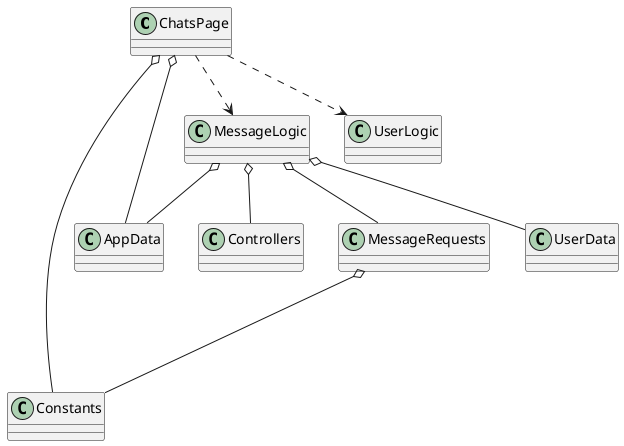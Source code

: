 @startuml
'https://plantuml.com/class-diagram

class ChatsPage
class Constants
class Controllers
class MessageLogic
class MessageRequests
class AppData
class UserData
class UserLogic

ChatsPage o- Constants
ChatsPage ..> UserLogic
MessageRequests o--- Constants
MessageLogic o-- Controllers
ChatsPage ..> MessageLogic
MessageLogic o-- MessageRequests
ChatsPage o- AppData
MessageLogic o-- UserData
MessageLogic o-- AppData

@enduml
